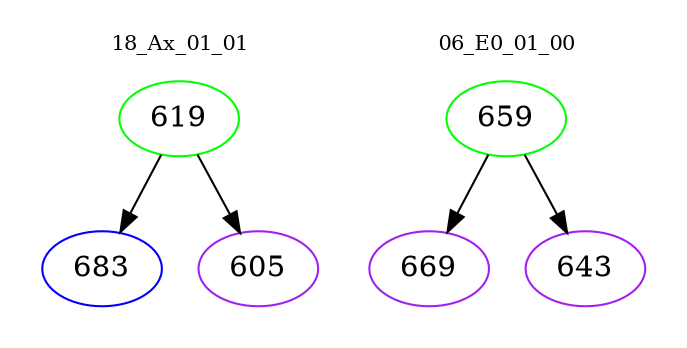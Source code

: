 digraph{
subgraph cluster_0 {
color = white
label = "18_Ax_01_01";
fontsize=10;
T0_619 [label="619", color="green"]
T0_619 -> T0_683 [color="black"]
T0_683 [label="683", color="blue"]
T0_619 -> T0_605 [color="black"]
T0_605 [label="605", color="purple"]
}
subgraph cluster_1 {
color = white
label = "06_E0_01_00";
fontsize=10;
T1_659 [label="659", color="green"]
T1_659 -> T1_669 [color="black"]
T1_669 [label="669", color="purple"]
T1_659 -> T1_643 [color="black"]
T1_643 [label="643", color="purple"]
}
}
